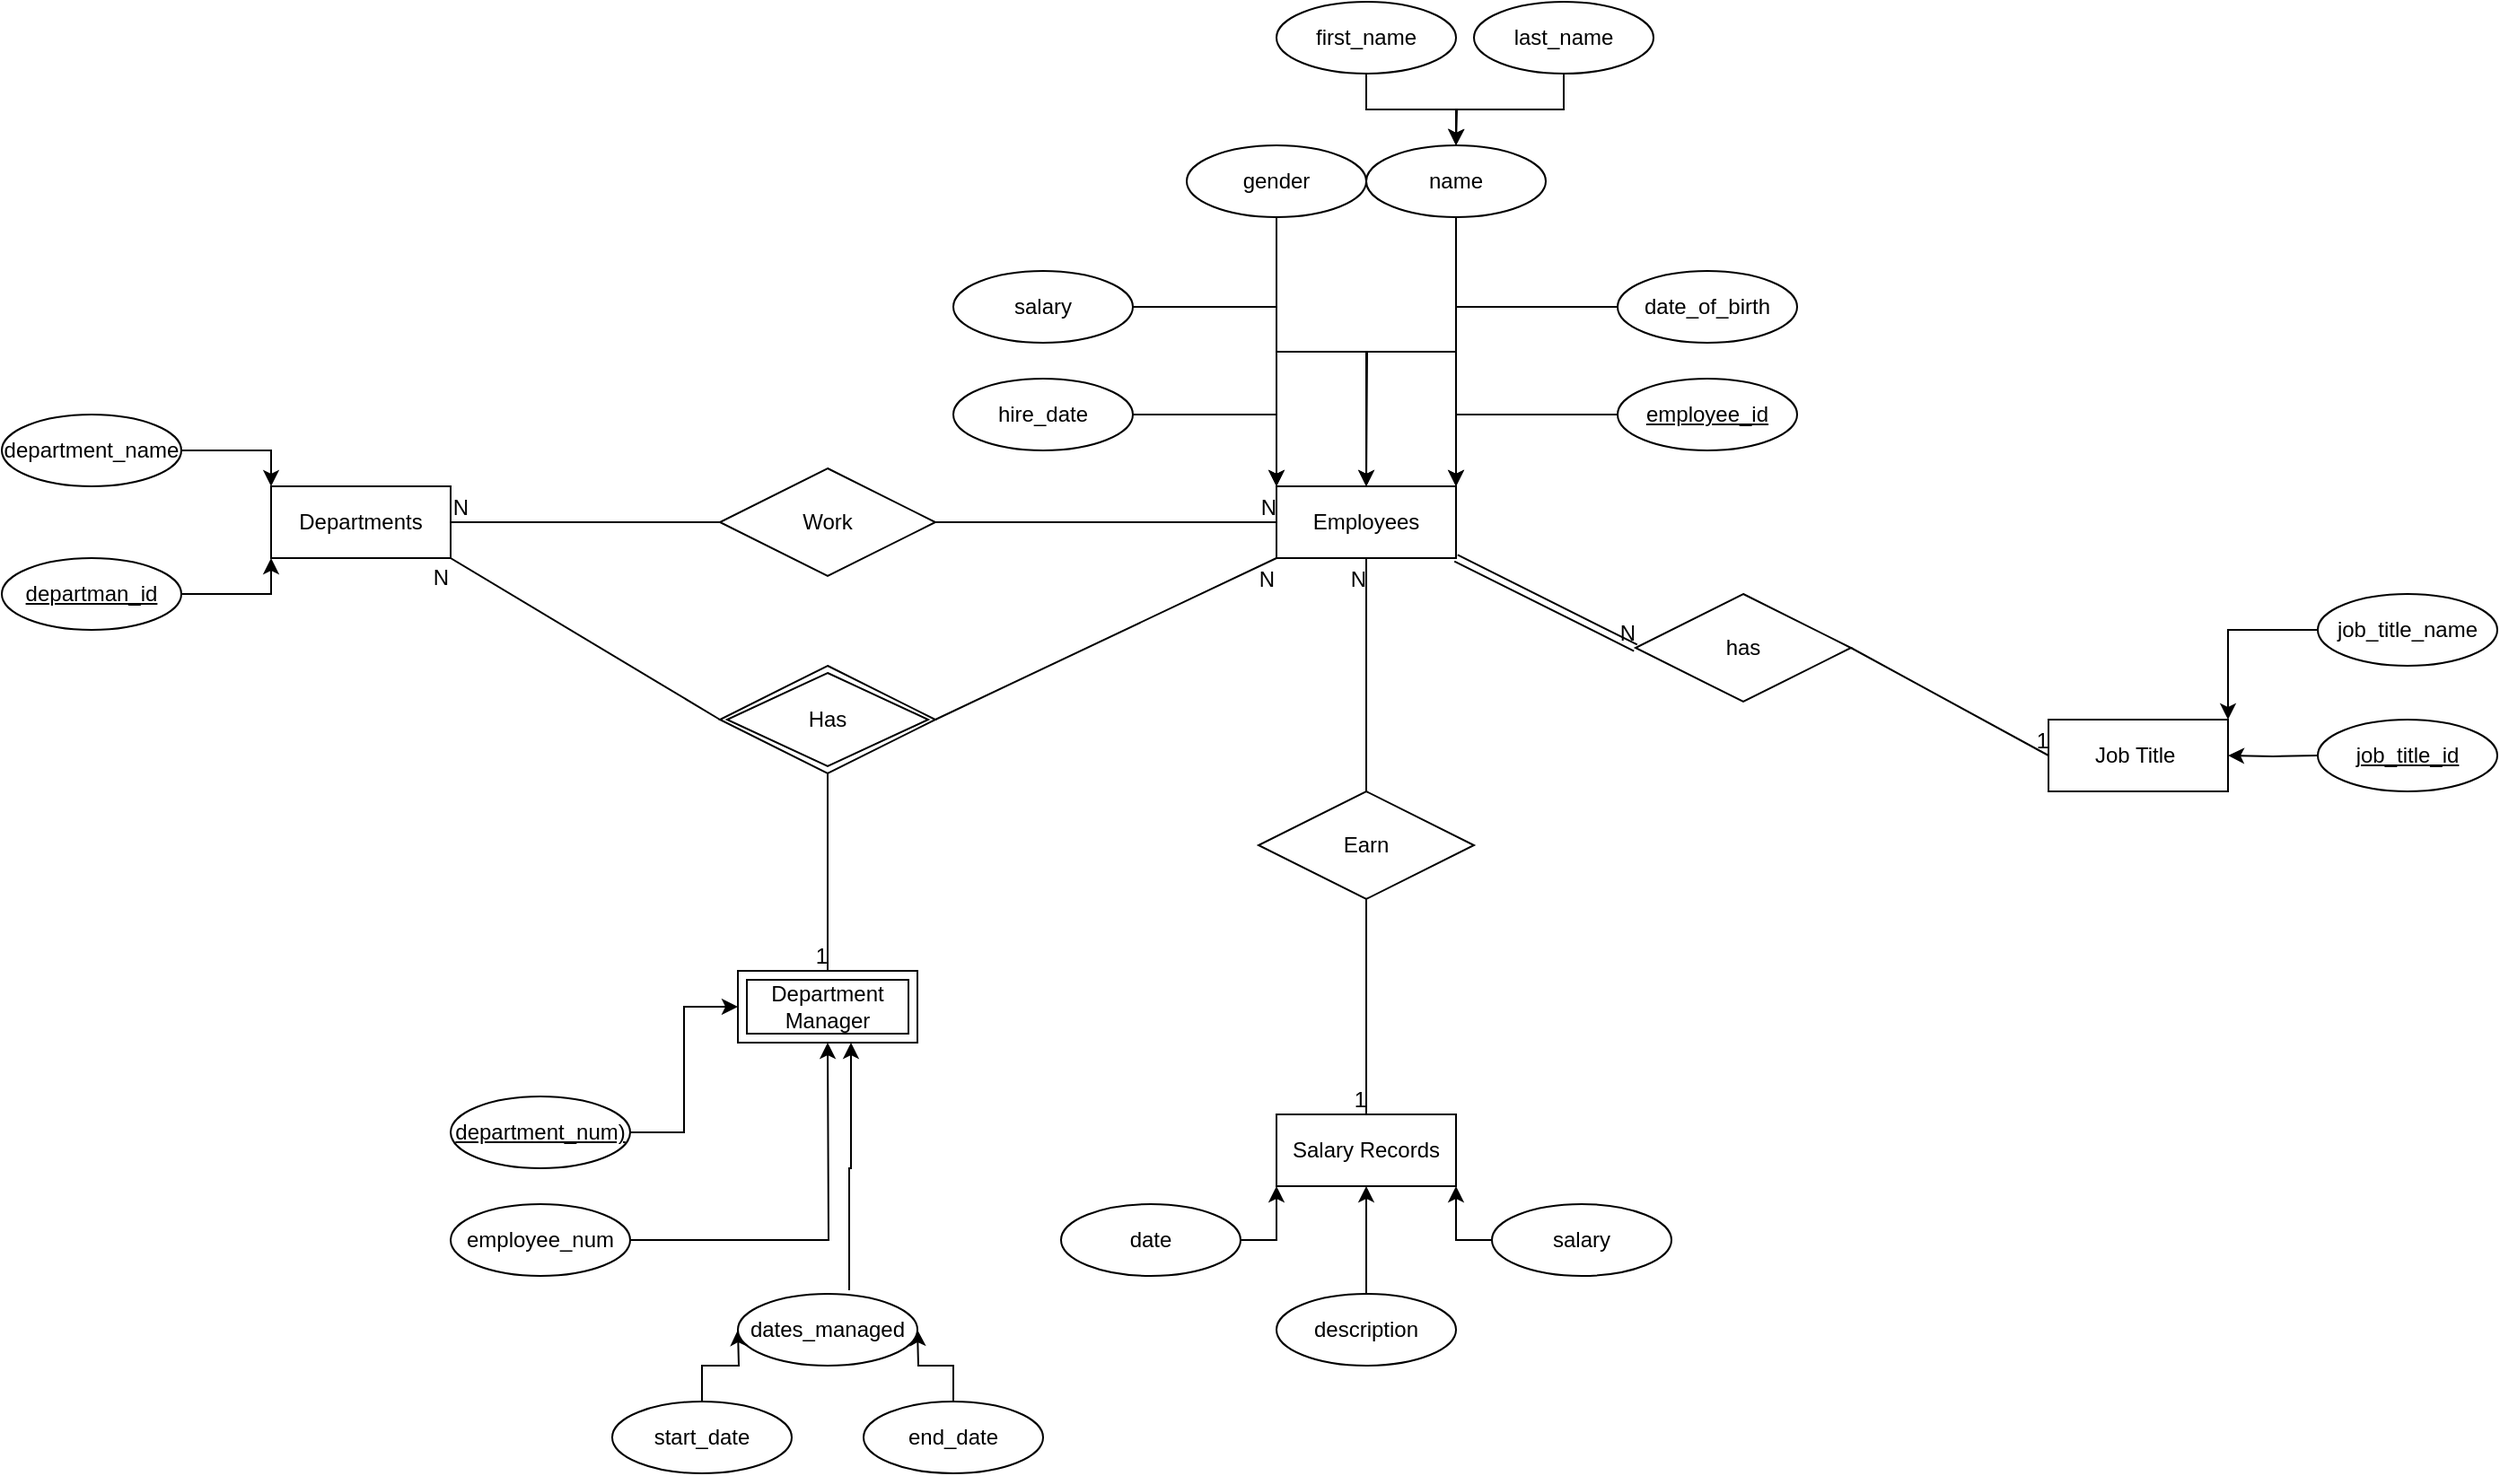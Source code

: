 <mxfile version="20.5.1" type="device"><diagram id="R2lEEEUBdFMjLlhIrx00" name="Page-1"><mxGraphModel dx="2947" dy="1022" grid="1" gridSize="10" guides="1" tooltips="1" connect="1" arrows="1" fold="1" page="1" pageScale="1" pageWidth="850" pageHeight="1100" math="0" shadow="0" extFonts="Permanent Marker^https://fonts.googleapis.com/css?family=Permanent+Marker"><root><mxCell id="0"/><mxCell id="1" parent="0"/><mxCell id="cFegZurGdh0KWS2F64PT-1" value="Employees" style="whiteSpace=wrap;html=1;align=center;" parent="1" vertex="1"><mxGeometry x="360" y="280" width="100" height="40" as="geometry"/></mxCell><mxCell id="cFegZurGdh0KWS2F64PT-2" value="Job Title&amp;nbsp;" style="whiteSpace=wrap;html=1;align=center;" parent="1" vertex="1"><mxGeometry x="790" y="410" width="100" height="40" as="geometry"/></mxCell><mxCell id="cFegZurGdh0KWS2F64PT-3" value="Departments" style="whiteSpace=wrap;html=1;align=center;" parent="1" vertex="1"><mxGeometry x="-200" y="280" width="100" height="40" as="geometry"/></mxCell><mxCell id="cFegZurGdh0KWS2F64PT-5" value="Salary Records" style="whiteSpace=wrap;html=1;align=center;" parent="1" vertex="1"><mxGeometry x="360" y="630" width="100" height="40" as="geometry"/></mxCell><mxCell id="cFegZurGdh0KWS2F64PT-6" value="Earn" style="shape=rhombus;perimeter=rhombusPerimeter;whiteSpace=wrap;html=1;align=center;" parent="1" vertex="1"><mxGeometry x="350" y="450" width="120" height="60" as="geometry"/></mxCell><mxCell id="cFegZurGdh0KWS2F64PT-7" value="" style="endArrow=none;html=1;rounded=0;entryX=0.5;entryY=0;entryDx=0;entryDy=0;" parent="1" source="cFegZurGdh0KWS2F64PT-6" target="cFegZurGdh0KWS2F64PT-5" edge="1"><mxGeometry relative="1" as="geometry"><mxPoint x="340" y="450" as="sourcePoint"/><mxPoint x="500" y="450" as="targetPoint"/></mxGeometry></mxCell><mxCell id="cFegZurGdh0KWS2F64PT-8" value="1" style="resizable=0;html=1;align=right;verticalAlign=bottom;" parent="cFegZurGdh0KWS2F64PT-7" connectable="0" vertex="1"><mxGeometry x="1" relative="1" as="geometry"/></mxCell><mxCell id="cFegZurGdh0KWS2F64PT-9" value="" style="endArrow=none;html=1;rounded=0;entryX=0.5;entryY=1;entryDx=0;entryDy=0;exitX=0.5;exitY=0;exitDx=0;exitDy=0;" parent="1" source="cFegZurGdh0KWS2F64PT-6" target="cFegZurGdh0KWS2F64PT-1" edge="1"><mxGeometry relative="1" as="geometry"><mxPoint x="340" y="350" as="sourcePoint"/><mxPoint x="500" y="350" as="targetPoint"/></mxGeometry></mxCell><mxCell id="cFegZurGdh0KWS2F64PT-10" value="N" style="resizable=0;html=1;align=right;verticalAlign=bottom;" parent="cFegZurGdh0KWS2F64PT-9" connectable="0" vertex="1"><mxGeometry x="1" relative="1" as="geometry"><mxPoint y="20" as="offset"/></mxGeometry></mxCell><mxCell id="cFegZurGdh0KWS2F64PT-14" style="edgeStyle=orthogonalEdgeStyle;rounded=0;orthogonalLoop=1;jettySize=auto;html=1;entryX=1;entryY=0;entryDx=0;entryDy=0;" parent="1" source="cFegZurGdh0KWS2F64PT-13" target="cFegZurGdh0KWS2F64PT-1" edge="1"><mxGeometry relative="1" as="geometry"/></mxCell><mxCell id="cFegZurGdh0KWS2F64PT-13" value="employee_id" style="ellipse;whiteSpace=wrap;html=1;align=center;fontStyle=4;" parent="1" vertex="1"><mxGeometry x="550" y="220" width="100" height="40" as="geometry"/></mxCell><mxCell id="cFegZurGdh0KWS2F64PT-17" style="edgeStyle=orthogonalEdgeStyle;rounded=0;orthogonalLoop=1;jettySize=auto;html=1;entryX=1;entryY=0;entryDx=0;entryDy=0;" parent="1" source="cFegZurGdh0KWS2F64PT-15" target="cFegZurGdh0KWS2F64PT-1" edge="1"><mxGeometry relative="1" as="geometry"><mxPoint x="460" y="250" as="targetPoint"/></mxGeometry></mxCell><mxCell id="cFegZurGdh0KWS2F64PT-15" value="date_of_birth" style="ellipse;whiteSpace=wrap;html=1;align=center;" parent="1" vertex="1"><mxGeometry x="550" y="160" width="100" height="40" as="geometry"/></mxCell><mxCell id="cFegZurGdh0KWS2F64PT-18" style="edgeStyle=orthogonalEdgeStyle;rounded=0;orthogonalLoop=1;jettySize=auto;html=1;" parent="1" source="cFegZurGdh0KWS2F64PT-16" edge="1"><mxGeometry relative="1" as="geometry"><mxPoint x="410" y="280" as="targetPoint"/></mxGeometry></mxCell><mxCell id="cFegZurGdh0KWS2F64PT-16" value="name" style="ellipse;whiteSpace=wrap;html=1;align=center;" parent="1" vertex="1"><mxGeometry x="410" y="90" width="100" height="40" as="geometry"/></mxCell><mxCell id="cFegZurGdh0KWS2F64PT-20" style="edgeStyle=orthogonalEdgeStyle;rounded=0;orthogonalLoop=1;jettySize=auto;html=1;entryX=0.5;entryY=0;entryDx=0;entryDy=0;" parent="1" source="cFegZurGdh0KWS2F64PT-19" target="cFegZurGdh0KWS2F64PT-1" edge="1"><mxGeometry relative="1" as="geometry"/></mxCell><mxCell id="cFegZurGdh0KWS2F64PT-19" value="gender" style="ellipse;whiteSpace=wrap;html=1;align=center;" parent="1" vertex="1"><mxGeometry x="310" y="90" width="100" height="40" as="geometry"/></mxCell><mxCell id="cFegZurGdh0KWS2F64PT-23" style="edgeStyle=orthogonalEdgeStyle;rounded=0;orthogonalLoop=1;jettySize=auto;html=1;entryX=0;entryY=0;entryDx=0;entryDy=0;" parent="1" source="cFegZurGdh0KWS2F64PT-22" target="cFegZurGdh0KWS2F64PT-1" edge="1"><mxGeometry relative="1" as="geometry"/></mxCell><mxCell id="cFegZurGdh0KWS2F64PT-22" value="salary" style="ellipse;whiteSpace=wrap;html=1;align=center;" parent="1" vertex="1"><mxGeometry x="180" y="160" width="100" height="40" as="geometry"/></mxCell><mxCell id="cFegZurGdh0KWS2F64PT-25" style="edgeStyle=orthogonalEdgeStyle;rounded=0;orthogonalLoop=1;jettySize=auto;html=1;entryX=0;entryY=0;entryDx=0;entryDy=0;" parent="1" source="cFegZurGdh0KWS2F64PT-24" target="cFegZurGdh0KWS2F64PT-1" edge="1"><mxGeometry relative="1" as="geometry"/></mxCell><mxCell id="cFegZurGdh0KWS2F64PT-24" value="hire_date" style="ellipse;whiteSpace=wrap;html=1;align=center;" parent="1" vertex="1"><mxGeometry x="180" y="220" width="100" height="40" as="geometry"/></mxCell><mxCell id="cFegZurGdh0KWS2F64PT-29" style="edgeStyle=orthogonalEdgeStyle;rounded=0;orthogonalLoop=1;jettySize=auto;html=1;entryX=1;entryY=0.5;entryDx=0;entryDy=0;" parent="1" target="cFegZurGdh0KWS2F64PT-2" edge="1"><mxGeometry relative="1" as="geometry"><mxPoint x="940" y="430" as="sourcePoint"/></mxGeometry></mxCell><mxCell id="cFegZurGdh0KWS2F64PT-32" value="has" style="shape=rhombus;perimeter=rhombusPerimeter;whiteSpace=wrap;html=1;align=center;" parent="1" vertex="1"><mxGeometry x="560" y="340" width="120" height="60" as="geometry"/></mxCell><mxCell id="cFegZurGdh0KWS2F64PT-34" value="" style="endArrow=none;html=1;rounded=0;entryX=0;entryY=0.5;entryDx=0;entryDy=0;exitX=1;exitY=0.5;exitDx=0;exitDy=0;" parent="1" source="cFegZurGdh0KWS2F64PT-32" target="cFegZurGdh0KWS2F64PT-2" edge="1"><mxGeometry relative="1" as="geometry"><mxPoint x="530" y="350" as="sourcePoint"/><mxPoint x="690" y="350" as="targetPoint"/></mxGeometry></mxCell><mxCell id="cFegZurGdh0KWS2F64PT-35" value="1" style="resizable=0;html=1;align=right;verticalAlign=bottom;" parent="cFegZurGdh0KWS2F64PT-34" connectable="0" vertex="1"><mxGeometry x="1" relative="1" as="geometry"/></mxCell><mxCell id="cFegZurGdh0KWS2F64PT-42" value="job_title_id" style="ellipse;whiteSpace=wrap;html=1;align=center;fontStyle=4;" parent="1" vertex="1"><mxGeometry x="940" y="410" width="100" height="40" as="geometry"/></mxCell><mxCell id="cFegZurGdh0KWS2F64PT-46" style="edgeStyle=orthogonalEdgeStyle;rounded=0;orthogonalLoop=1;jettySize=auto;html=1;entryX=0;entryY=1;entryDx=0;entryDy=0;" parent="1" source="cFegZurGdh0KWS2F64PT-43" target="cFegZurGdh0KWS2F64PT-3" edge="1"><mxGeometry relative="1" as="geometry"/></mxCell><mxCell id="cFegZurGdh0KWS2F64PT-43" value="departman_id" style="ellipse;whiteSpace=wrap;html=1;align=center;fontStyle=4;" parent="1" vertex="1"><mxGeometry x="-350" y="320" width="100" height="40" as="geometry"/></mxCell><mxCell id="cFegZurGdh0KWS2F64PT-45" style="edgeStyle=orthogonalEdgeStyle;rounded=0;orthogonalLoop=1;jettySize=auto;html=1;entryX=0;entryY=0;entryDx=0;entryDy=0;" parent="1" source="cFegZurGdh0KWS2F64PT-44" target="cFegZurGdh0KWS2F64PT-3" edge="1"><mxGeometry relative="1" as="geometry"/></mxCell><mxCell id="cFegZurGdh0KWS2F64PT-44" value="department_name" style="ellipse;whiteSpace=wrap;html=1;align=center;" parent="1" vertex="1"><mxGeometry x="-350" y="240" width="100" height="40" as="geometry"/></mxCell><mxCell id="cFegZurGdh0KWS2F64PT-53" value="" style="endArrow=none;html=1;rounded=0;entryX=0.5;entryY=0;entryDx=0;entryDy=0;exitX=0.5;exitY=1;exitDx=0;exitDy=0;" parent="1" edge="1"><mxGeometry relative="1" as="geometry"><mxPoint x="110" y="440" as="sourcePoint"/><mxPoint x="110" y="550" as="targetPoint"/></mxGeometry></mxCell><mxCell id="cFegZurGdh0KWS2F64PT-54" value="1" style="resizable=0;html=1;align=right;verticalAlign=bottom;" parent="cFegZurGdh0KWS2F64PT-53" connectable="0" vertex="1"><mxGeometry x="1" relative="1" as="geometry"/></mxCell><mxCell id="cFegZurGdh0KWS2F64PT-55" value="" style="endArrow=none;html=1;rounded=0;entryX=1;entryY=1;entryDx=0;entryDy=0;exitX=0;exitY=0.5;exitDx=0;exitDy=0;" parent="1" target="cFegZurGdh0KWS2F64PT-3" edge="1"><mxGeometry relative="1" as="geometry"><mxPoint x="50" y="410" as="sourcePoint"/><mxPoint x="400" y="410" as="targetPoint"/></mxGeometry></mxCell><mxCell id="cFegZurGdh0KWS2F64PT-56" value="N" style="resizable=0;html=1;align=right;verticalAlign=bottom;" parent="cFegZurGdh0KWS2F64PT-55" connectable="0" vertex="1"><mxGeometry x="1" relative="1" as="geometry"><mxPoint y="20" as="offset"/></mxGeometry></mxCell><mxCell id="cFegZurGdh0KWS2F64PT-59" style="edgeStyle=orthogonalEdgeStyle;rounded=0;orthogonalLoop=1;jettySize=auto;html=1;entryX=0;entryY=0.5;entryDx=0;entryDy=0;" parent="1" source="cFegZurGdh0KWS2F64PT-58" target="tiuNDeuGC4kEsWzOALTv-2" edge="1"><mxGeometry relative="1" as="geometry"><mxPoint x="60" y="560" as="targetPoint"/></mxGeometry></mxCell><mxCell id="cFegZurGdh0KWS2F64PT-58" value="department_num)" style="ellipse;whiteSpace=wrap;html=1;align=center;fontStyle=4;" parent="1" vertex="1"><mxGeometry x="-100" y="620" width="100" height="40" as="geometry"/></mxCell><mxCell id="cFegZurGdh0KWS2F64PT-61" style="edgeStyle=orthogonalEdgeStyle;rounded=0;orthogonalLoop=1;jettySize=auto;html=1;entryX=0.5;entryY=1;entryDx=0;entryDy=0;" parent="1" source="cFegZurGdh0KWS2F64PT-60" edge="1"><mxGeometry relative="1" as="geometry"><mxPoint x="110" y="590" as="targetPoint"/></mxGeometry></mxCell><mxCell id="cFegZurGdh0KWS2F64PT-60" value="employee_num" style="ellipse;whiteSpace=wrap;html=1;align=center;" parent="1" vertex="1"><mxGeometry x="-100" y="680" width="100" height="40" as="geometry"/></mxCell><mxCell id="cFegZurGdh0KWS2F64PT-66" style="edgeStyle=orthogonalEdgeStyle;rounded=0;orthogonalLoop=1;jettySize=auto;html=1;entryX=0.63;entryY=1;entryDx=0;entryDy=0;exitX=0.62;exitY=-0.05;exitDx=0;exitDy=0;exitPerimeter=0;entryPerimeter=0;" parent="1" source="cFegZurGdh0KWS2F64PT-69" target="tiuNDeuGC4kEsWzOALTv-2" edge="1"><mxGeometry relative="1" as="geometry"><mxPoint x="120" y="740" as="sourcePoint"/><mxPoint x="135" y="590" as="targetPoint"/></mxGeometry></mxCell><mxCell id="cFegZurGdh0KWS2F64PT-67" style="edgeStyle=orthogonalEdgeStyle;rounded=0;orthogonalLoop=1;jettySize=auto;html=1;entryX=1;entryY=0.5;entryDx=0;entryDy=0;" parent="1" source="cFegZurGdh0KWS2F64PT-64" edge="1"><mxGeometry relative="1" as="geometry"><mxPoint x="160" y="750" as="targetPoint"/></mxGeometry></mxCell><mxCell id="cFegZurGdh0KWS2F64PT-64" value="end_date" style="ellipse;whiteSpace=wrap;html=1;align=center;" parent="1" vertex="1"><mxGeometry x="130" y="790" width="100" height="40" as="geometry"/></mxCell><mxCell id="cFegZurGdh0KWS2F64PT-68" style="edgeStyle=orthogonalEdgeStyle;rounded=0;orthogonalLoop=1;jettySize=auto;html=1;entryX=0;entryY=0.5;entryDx=0;entryDy=0;" parent="1" source="cFegZurGdh0KWS2F64PT-65" edge="1"><mxGeometry relative="1" as="geometry"><mxPoint x="60" y="750" as="targetPoint"/></mxGeometry></mxCell><mxCell id="cFegZurGdh0KWS2F64PT-65" value="start_date" style="ellipse;whiteSpace=wrap;html=1;align=center;" parent="1" vertex="1"><mxGeometry x="-10" y="790" width="100" height="40" as="geometry"/></mxCell><mxCell id="cFegZurGdh0KWS2F64PT-69" value="dates_managed" style="ellipse;whiteSpace=wrap;html=1;align=center;" parent="1" vertex="1"><mxGeometry x="60" y="730" width="100" height="40" as="geometry"/></mxCell><mxCell id="cFegZurGdh0KWS2F64PT-74" style="edgeStyle=orthogonalEdgeStyle;rounded=0;orthogonalLoop=1;jettySize=auto;html=1;entryX=1;entryY=1;entryDx=0;entryDy=0;" parent="1" target="cFegZurGdh0KWS2F64PT-5" edge="1"><mxGeometry relative="1" as="geometry"><mxPoint x="480" y="700" as="sourcePoint"/></mxGeometry></mxCell><mxCell id="cFegZurGdh0KWS2F64PT-73" style="edgeStyle=orthogonalEdgeStyle;rounded=0;orthogonalLoop=1;jettySize=auto;html=1;entryX=0.5;entryY=1;entryDx=0;entryDy=0;" parent="1" source="cFegZurGdh0KWS2F64PT-71" target="cFegZurGdh0KWS2F64PT-5" edge="1"><mxGeometry relative="1" as="geometry"/></mxCell><mxCell id="cFegZurGdh0KWS2F64PT-71" value="description" style="ellipse;whiteSpace=wrap;html=1;align=center;" parent="1" vertex="1"><mxGeometry x="360" y="730" width="100" height="40" as="geometry"/></mxCell><mxCell id="cFegZurGdh0KWS2F64PT-75" style="edgeStyle=orthogonalEdgeStyle;rounded=0;orthogonalLoop=1;jettySize=auto;html=1;entryX=0;entryY=1;entryDx=0;entryDy=0;" parent="1" source="cFegZurGdh0KWS2F64PT-72" target="cFegZurGdh0KWS2F64PT-5" edge="1"><mxGeometry relative="1" as="geometry"/></mxCell><mxCell id="cFegZurGdh0KWS2F64PT-72" value="date" style="ellipse;whiteSpace=wrap;html=1;align=center;" parent="1" vertex="1"><mxGeometry x="240" y="680" width="100" height="40" as="geometry"/></mxCell><mxCell id="cFegZurGdh0KWS2F64PT-82" value="Work" style="shape=rhombus;perimeter=rhombusPerimeter;whiteSpace=wrap;html=1;align=center;" parent="1" vertex="1"><mxGeometry x="50" y="270" width="120" height="60" as="geometry"/></mxCell><mxCell id="cFegZurGdh0KWS2F64PT-83" value="" style="endArrow=none;html=1;rounded=0;entryX=0;entryY=0.5;entryDx=0;entryDy=0;exitX=1;exitY=0.5;exitDx=0;exitDy=0;" parent="1" source="cFegZurGdh0KWS2F64PT-82" target="cFegZurGdh0KWS2F64PT-1" edge="1"><mxGeometry relative="1" as="geometry"><mxPoint x="240" y="370" as="sourcePoint"/><mxPoint x="400" y="370" as="targetPoint"/></mxGeometry></mxCell><mxCell id="cFegZurGdh0KWS2F64PT-84" value="N" style="resizable=0;html=1;align=right;verticalAlign=bottom;" parent="cFegZurGdh0KWS2F64PT-83" connectable="0" vertex="1"><mxGeometry x="1" relative="1" as="geometry"/></mxCell><mxCell id="cFegZurGdh0KWS2F64PT-85" value="" style="endArrow=none;html=1;rounded=0;entryX=1;entryY=0.5;entryDx=0;entryDy=0;exitX=0;exitY=0.5;exitDx=0;exitDy=0;" parent="1" source="cFegZurGdh0KWS2F64PT-82" target="cFegZurGdh0KWS2F64PT-3" edge="1"><mxGeometry relative="1" as="geometry"><mxPoint x="230" y="380" as="sourcePoint"/><mxPoint x="390" y="380" as="targetPoint"/></mxGeometry></mxCell><mxCell id="cFegZurGdh0KWS2F64PT-86" value="N" style="resizable=0;html=1;align=right;verticalAlign=bottom;" parent="cFegZurGdh0KWS2F64PT-85" connectable="0" vertex="1"><mxGeometry x="1" relative="1" as="geometry"><mxPoint x="10" as="offset"/></mxGeometry></mxCell><mxCell id="cFegZurGdh0KWS2F64PT-88" style="edgeStyle=orthogonalEdgeStyle;rounded=0;orthogonalLoop=1;jettySize=auto;html=1;entryX=1;entryY=0;entryDx=0;entryDy=0;" parent="1" source="cFegZurGdh0KWS2F64PT-87" target="cFegZurGdh0KWS2F64PT-2" edge="1"><mxGeometry relative="1" as="geometry"/></mxCell><mxCell id="cFegZurGdh0KWS2F64PT-87" value="job_title_name" style="ellipse;whiteSpace=wrap;html=1;align=center;" parent="1" vertex="1"><mxGeometry x="940" y="340" width="100" height="40" as="geometry"/></mxCell><mxCell id="cFegZurGdh0KWS2F64PT-94" style="edgeStyle=orthogonalEdgeStyle;rounded=0;orthogonalLoop=1;jettySize=auto;html=1;" parent="1" source="cFegZurGdh0KWS2F64PT-91" edge="1"><mxGeometry relative="1" as="geometry"><mxPoint x="460" y="90" as="targetPoint"/></mxGeometry></mxCell><mxCell id="cFegZurGdh0KWS2F64PT-91" value="first_name" style="ellipse;whiteSpace=wrap;html=1;align=center;" parent="1" vertex="1"><mxGeometry x="360" y="10" width="100" height="40" as="geometry"/></mxCell><mxCell id="cFegZurGdh0KWS2F64PT-93" style="edgeStyle=orthogonalEdgeStyle;rounded=0;orthogonalLoop=1;jettySize=auto;html=1;" parent="1" source="cFegZurGdh0KWS2F64PT-92" target="cFegZurGdh0KWS2F64PT-16" edge="1"><mxGeometry relative="1" as="geometry"/></mxCell><mxCell id="cFegZurGdh0KWS2F64PT-92" value="last_name" style="ellipse;whiteSpace=wrap;html=1;align=center;" parent="1" vertex="1"><mxGeometry x="470" y="10" width="100" height="40" as="geometry"/></mxCell><mxCell id="tiuNDeuGC4kEsWzOALTv-2" value="Department Manager" style="shape=ext;margin=3;double=1;whiteSpace=wrap;html=1;align=center;" parent="1" vertex="1"><mxGeometry x="60" y="550" width="100" height="40" as="geometry"/></mxCell><mxCell id="tiuNDeuGC4kEsWzOALTv-3" value="" style="endArrow=none;html=1;rounded=0;entryX=0;entryY=1;entryDx=0;entryDy=0;exitX=1;exitY=0.5;exitDx=0;exitDy=0;" parent="1" target="cFegZurGdh0KWS2F64PT-1" edge="1"><mxGeometry relative="1" as="geometry"><mxPoint x="170" y="410" as="sourcePoint"/><mxPoint x="370" y="520" as="targetPoint"/></mxGeometry></mxCell><mxCell id="tiuNDeuGC4kEsWzOALTv-4" value="N" style="resizable=0;html=1;align=right;verticalAlign=bottom;" parent="tiuNDeuGC4kEsWzOALTv-3" connectable="0" vertex="1"><mxGeometry x="1" relative="1" as="geometry"><mxPoint y="20" as="offset"/></mxGeometry></mxCell><mxCell id="2goksxOoAQ6TDfe_asTd-1" value="salary" style="ellipse;whiteSpace=wrap;html=1;align=center;" parent="1" vertex="1"><mxGeometry x="480" y="680" width="100" height="40" as="geometry"/></mxCell><mxCell id="2goksxOoAQ6TDfe_asTd-2" value="" style="shape=link;html=1;rounded=0;entryX=0;entryY=0.5;entryDx=0;entryDy=0;exitX=1;exitY=1;exitDx=0;exitDy=0;" parent="1" source="cFegZurGdh0KWS2F64PT-1" target="cFegZurGdh0KWS2F64PT-32" edge="1"><mxGeometry relative="1" as="geometry"><mxPoint x="260" y="440" as="sourcePoint"/><mxPoint x="420" y="440" as="targetPoint"/></mxGeometry></mxCell><mxCell id="2goksxOoAQ6TDfe_asTd-3" value="N" style="resizable=0;html=1;align=right;verticalAlign=bottom;" parent="2goksxOoAQ6TDfe_asTd-2" connectable="0" vertex="1"><mxGeometry x="1" relative="1" as="geometry"/></mxCell><mxCell id="TJCt_oRZ_RILKCm6u8F7-5" value="Has" style="shape=rhombus;double=1;perimeter=rhombusPerimeter;whiteSpace=wrap;html=1;align=center;" parent="1" vertex="1"><mxGeometry x="50" y="380" width="120" height="60" as="geometry"/></mxCell></root></mxGraphModel></diagram></mxfile>